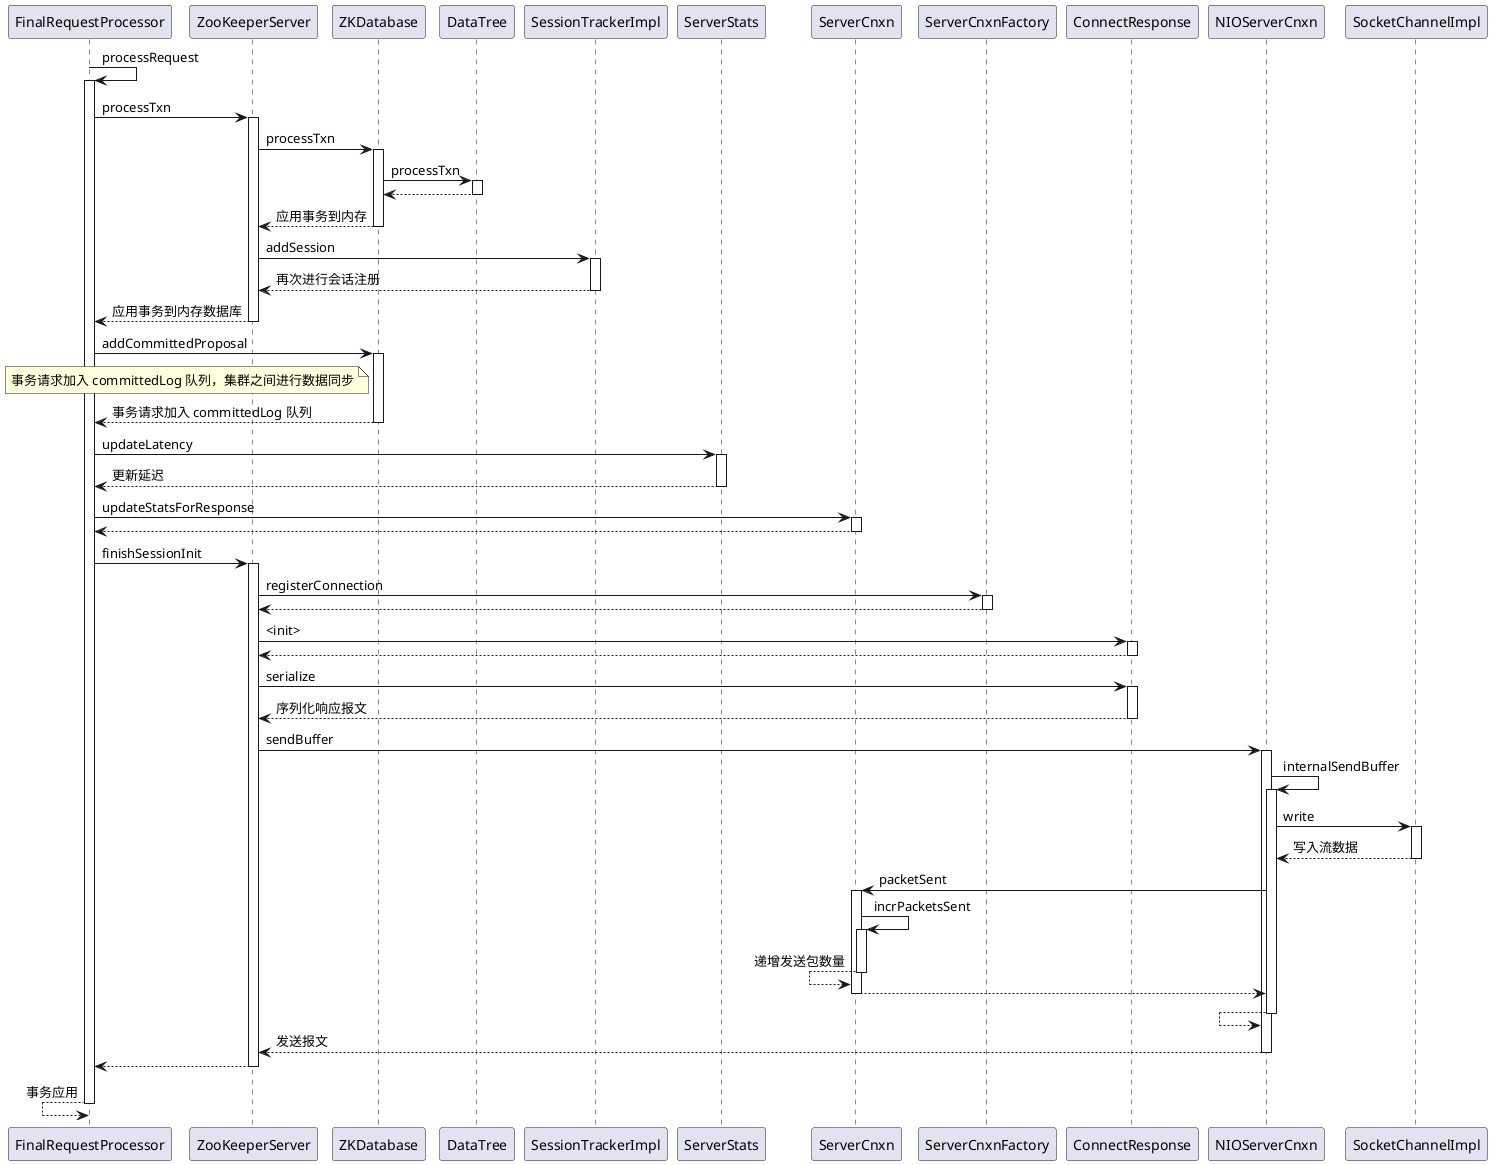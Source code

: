 @startuml

FinalRequestProcessor->FinalRequestProcessor:processRequest
activate FinalRequestProcessor
    FinalRequestProcessor->ZooKeeperServer:processTxn
    activate ZooKeeperServer
        ZooKeeperServer->ZKDatabase:processTxn
        activate ZKDatabase
            ZKDatabase->DataTree:processTxn
            activate DataTree
            ZKDatabase<--DataTree:
            deactivate DataTree
        ZooKeeperServer<--ZKDatabase:应用事务到内存
        deactivate ZKDatabase

        ZooKeeperServer->SessionTrackerImpl:addSession
        activate SessionTrackerImpl
        ZooKeeperServer<--SessionTrackerImpl:再次进行会话注册
        deactivate SessionTrackerImpl
    FinalRequestProcessor<--ZooKeeperServer:应用事务到内存数据库
    deactivate ZooKeeperServer


    FinalRequestProcessor->ZKDatabase:addCommittedProposal
    activate ZKDatabase
    note left of ZKDatabase: 事务请求加入 committedLog 队列，集群之间进行数据同步
    FinalRequestProcessor<--ZKDatabase:事务请求加入 committedLog 队列
    deactivate ZKDatabase

    FinalRequestProcessor->ServerStats:updateLatency
    activate ServerStats
    FinalRequestProcessor<--ServerStats:更新延迟
    deactivate ServerStats

    FinalRequestProcessor->ServerCnxn:updateStatsForResponse
    activate ServerCnxn
    FinalRequestProcessor<--ServerCnxn:
    deactivate ServerCnxn

    FinalRequestProcessor->ZooKeeperServer:finishSessionInit
    activate ZooKeeperServer
        ZooKeeperServer->ServerCnxnFactory:registerConnection
        activate ServerCnxnFactory
        ZooKeeperServer<--ServerCnxnFactory:
        deactivate ServerCnxnFactory

        ZooKeeperServer->ConnectResponse:<init>
        activate ConnectResponse
        ZooKeeperServer<--ConnectResponse:
        deactivate ConnectResponse

        ZooKeeperServer->ConnectResponse:serialize
        activate ConnectResponse
        ZooKeeperServer<--ConnectResponse:序列化响应报文
        deactivate ConnectResponse

        ZooKeeperServer->NIOServerCnxn:sendBuffer
        activate NIOServerCnxn
            NIOServerCnxn->NIOServerCnxn:internalSendBuffer
            activate NIOServerCnxn
                NIOServerCnxn->SocketChannelImpl:write
                activate SocketChannelImpl
                NIOServerCnxn<--SocketChannelImpl:写入流数据
                deactivate SocketChannelImpl

                NIOServerCnxn->ServerCnxn:packetSent
                activate ServerCnxn
                    ServerCnxn->ServerCnxn:incrPacketsSent
                    activate ServerCnxn
                    ServerCnxn<--ServerCnxn:递增发送包数量
                    deactivate ServerCnxn
                NIOServerCnxn<--ServerCnxn:
                deactivate ServerCnxn

            NIOServerCnxn<--NIOServerCnxn:
            deactivate NIOServerCnxn
        ZooKeeperServer<--NIOServerCnxn:发送报文
        deactivate NIOServerCnxn

    FinalRequestProcessor<--ZooKeeperServer:
    deactivate ZooKeeperServer





FinalRequestProcessor<--FinalRequestProcessor:事务应用
deactivate FinalRequestProcessor


@enduml